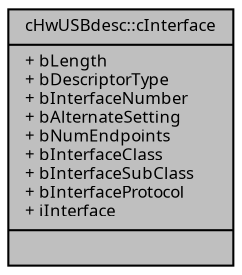 digraph "cHwUSBdesc::cInterface"
{
  edge [fontname="Sans",fontsize="8",labelfontname="Sans",labelfontsize="8"];
  node [fontname="Sans",fontsize="8",shape=record];
  Node1 [label="{cHwUSBdesc::cInterface\n|+ bLength\l+ bDescriptorType\l+ bInterfaceNumber\l+ bAlternateSetting\l+ bNumEndpoints\l+ bInterfaceClass\l+ bInterfaceSubClass\l+ bInterfaceProtocol\l+ iInterface\l|}",height=0.2,width=0.4,color="black", fillcolor="grey75", style="filled", fontcolor="black"];
}
